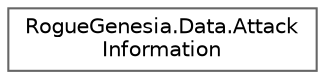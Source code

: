 digraph "Graphical Class Hierarchy"
{
 // LATEX_PDF_SIZE
  bgcolor="transparent";
  edge [fontname=Helvetica,fontsize=10,labelfontname=Helvetica,labelfontsize=10];
  node [fontname=Helvetica,fontsize=10,shape=box,height=0.2,width=0.4];
  rankdir="LR";
  Node0 [label="RogueGenesia.Data.Attack\lInformation",height=0.2,width=0.4,color="grey40", fillcolor="white", style="filled",URL="$struct_rogue_genesia_1_1_data_1_1_attack_information.html",tooltip=" "];
}
